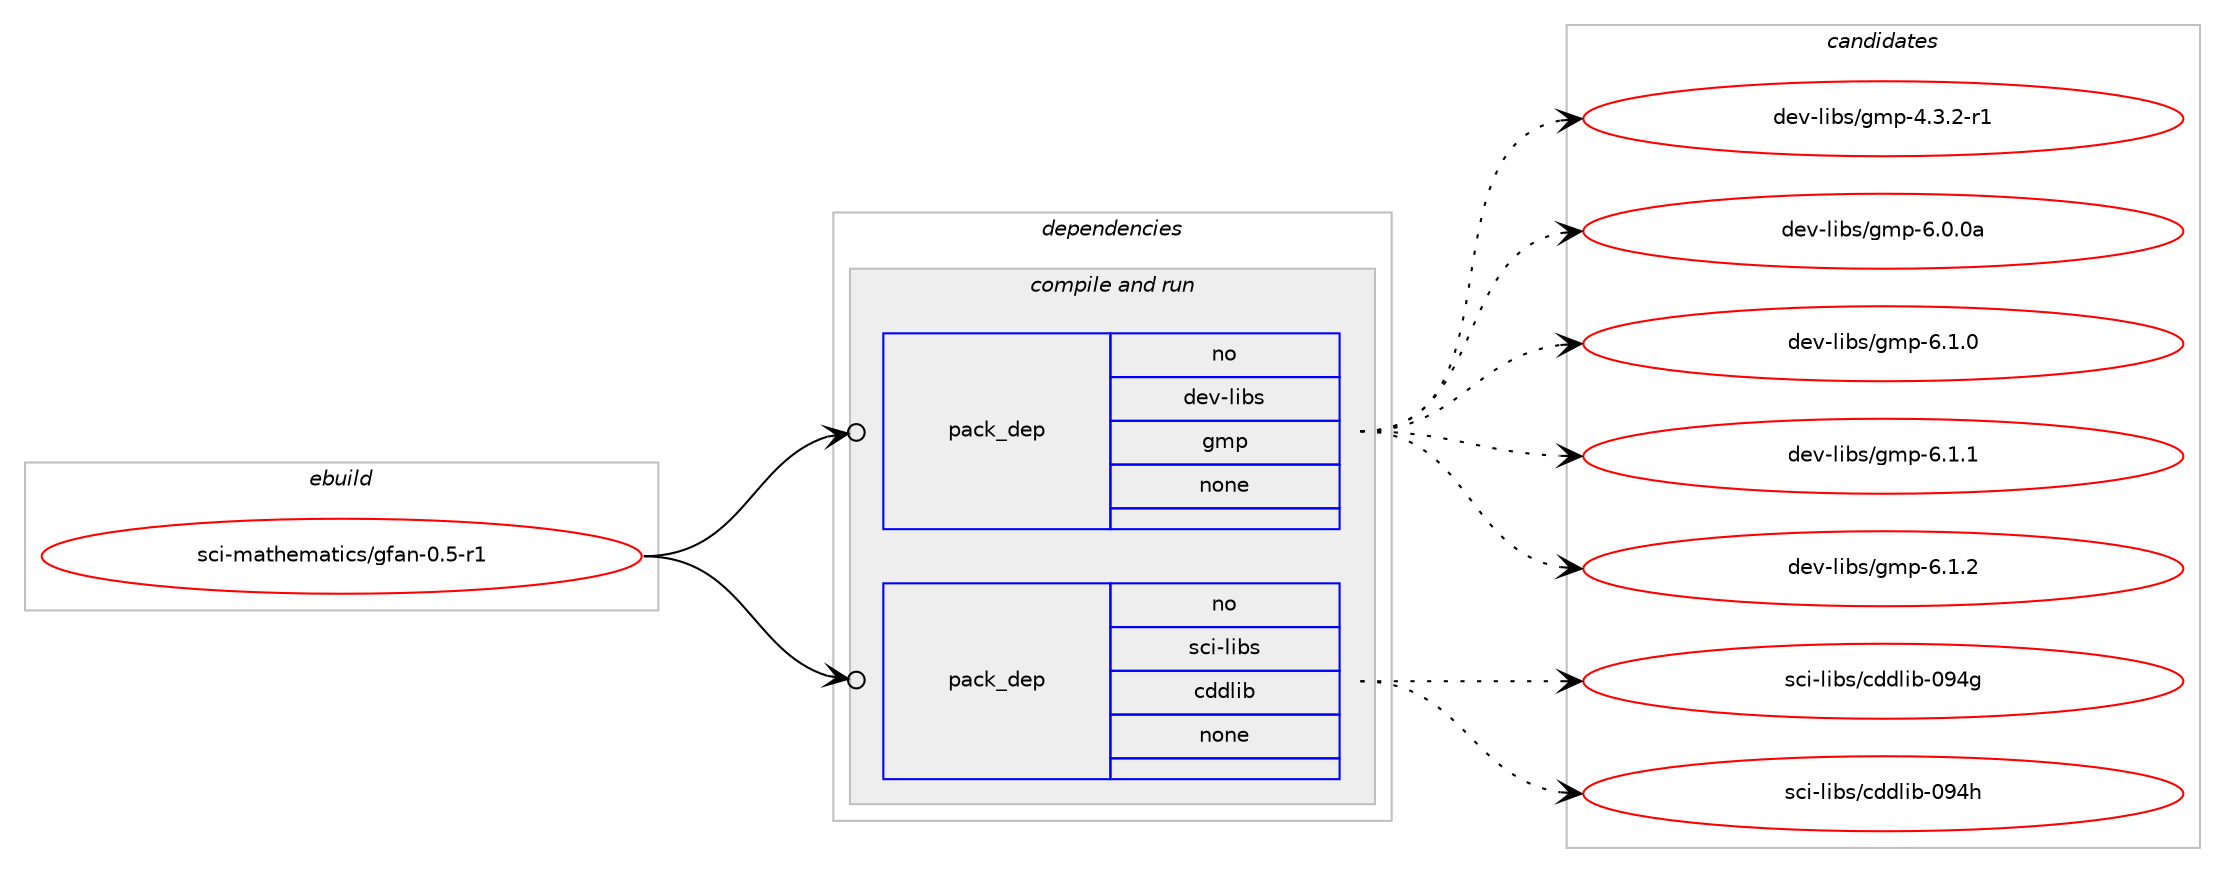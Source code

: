 digraph prolog {

# *************
# Graph options
# *************

newrank=true;
concentrate=true;
compound=true;
graph [rankdir=LR,fontname=Helvetica,fontsize=10,ranksep=1.5];#, ranksep=2.5, nodesep=0.2];
edge  [arrowhead=vee];
node  [fontname=Helvetica,fontsize=10];

# **********
# The ebuild
# **********

subgraph cluster_leftcol {
color=gray;
rank=same;
label=<<i>ebuild</i>>;
id [label="sci-mathematics/gfan-0.5-r1", color=red, width=4, href="../sci-mathematics/gfan-0.5-r1.svg"];
}

# ****************
# The dependencies
# ****************

subgraph cluster_midcol {
color=gray;
label=<<i>dependencies</i>>;
subgraph cluster_compile {
fillcolor="#eeeeee";
style=filled;
label=<<i>compile</i>>;
}
subgraph cluster_compileandrun {
fillcolor="#eeeeee";
style=filled;
label=<<i>compile and run</i>>;
subgraph pack335802 {
dependency455128 [label=<<TABLE BORDER="0" CELLBORDER="1" CELLSPACING="0" CELLPADDING="4" WIDTH="220"><TR><TD ROWSPAN="6" CELLPADDING="30">pack_dep</TD></TR><TR><TD WIDTH="110">no</TD></TR><TR><TD>dev-libs</TD></TR><TR><TD>gmp</TD></TR><TR><TD>none</TD></TR><TR><TD></TD></TR></TABLE>>, shape=none, color=blue];
}
id:e -> dependency455128:w [weight=20,style="solid",arrowhead="odotvee"];
subgraph pack335803 {
dependency455129 [label=<<TABLE BORDER="0" CELLBORDER="1" CELLSPACING="0" CELLPADDING="4" WIDTH="220"><TR><TD ROWSPAN="6" CELLPADDING="30">pack_dep</TD></TR><TR><TD WIDTH="110">no</TD></TR><TR><TD>sci-libs</TD></TR><TR><TD>cddlib</TD></TR><TR><TD>none</TD></TR><TR><TD></TD></TR></TABLE>>, shape=none, color=blue];
}
id:e -> dependency455129:w [weight=20,style="solid",arrowhead="odotvee"];
}
subgraph cluster_run {
fillcolor="#eeeeee";
style=filled;
label=<<i>run</i>>;
}
}

# **************
# The candidates
# **************

subgraph cluster_choices {
rank=same;
color=gray;
label=<<i>candidates</i>>;

subgraph choice335802 {
color=black;
nodesep=1;
choice1001011184510810598115471031091124552465146504511449 [label="dev-libs/gmp-4.3.2-r1", color=red, width=4,href="../dev-libs/gmp-4.3.2-r1.svg"];
choice10010111845108105981154710310911245544648464897 [label="dev-libs/gmp-6.0.0a", color=red, width=4,href="../dev-libs/gmp-6.0.0a.svg"];
choice100101118451081059811547103109112455446494648 [label="dev-libs/gmp-6.1.0", color=red, width=4,href="../dev-libs/gmp-6.1.0.svg"];
choice100101118451081059811547103109112455446494649 [label="dev-libs/gmp-6.1.1", color=red, width=4,href="../dev-libs/gmp-6.1.1.svg"];
choice100101118451081059811547103109112455446494650 [label="dev-libs/gmp-6.1.2", color=red, width=4,href="../dev-libs/gmp-6.1.2.svg"];
dependency455128:e -> choice1001011184510810598115471031091124552465146504511449:w [style=dotted,weight="100"];
dependency455128:e -> choice10010111845108105981154710310911245544648464897:w [style=dotted,weight="100"];
dependency455128:e -> choice100101118451081059811547103109112455446494648:w [style=dotted,weight="100"];
dependency455128:e -> choice100101118451081059811547103109112455446494649:w [style=dotted,weight="100"];
dependency455128:e -> choice100101118451081059811547103109112455446494650:w [style=dotted,weight="100"];
}
subgraph choice335803 {
color=black;
nodesep=1;
choice11599105451081059811547991001001081059845485752103 [label="sci-libs/cddlib-094g", color=red, width=4,href="../sci-libs/cddlib-094g.svg"];
choice11599105451081059811547991001001081059845485752104 [label="sci-libs/cddlib-094h", color=red, width=4,href="../sci-libs/cddlib-094h.svg"];
dependency455129:e -> choice11599105451081059811547991001001081059845485752103:w [style=dotted,weight="100"];
dependency455129:e -> choice11599105451081059811547991001001081059845485752104:w [style=dotted,weight="100"];
}
}

}
